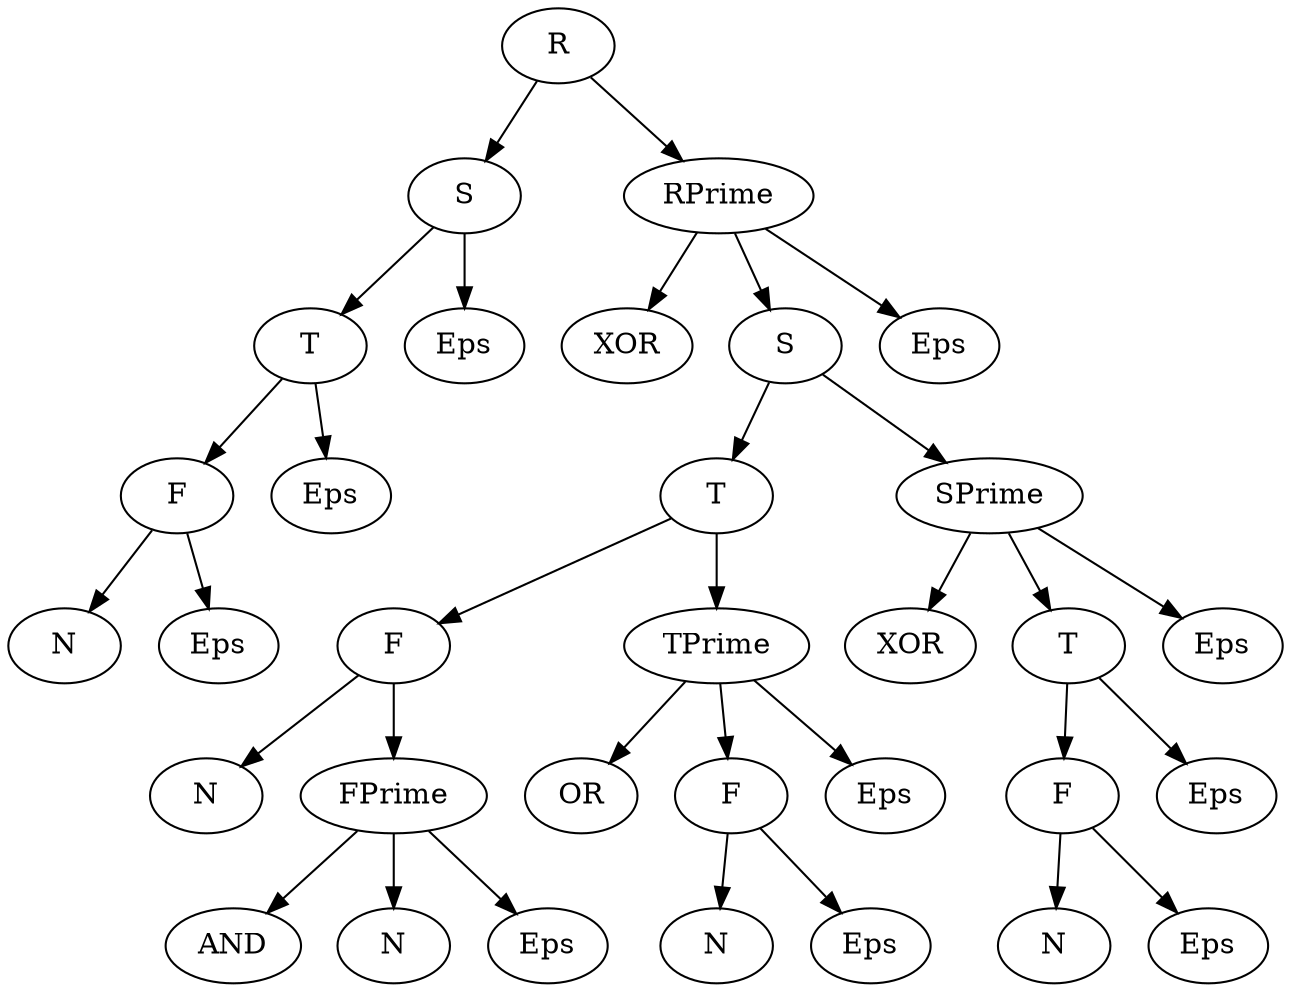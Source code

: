 digraph {	0[label = R]
	1[label = S]
	0 -> 1
	2[label = T]
	1 -> 2
	3[label = F]
	2 -> 3
	4[label = N]
	3 -> 4
	5[label = Eps]
	3 -> 5
	6[label = Eps]
	2 -> 6
	7[label = Eps]
	1 -> 7
	8[label = RPrime]
	0 -> 8
	9[label = XOR]
	8 -> 9
	10[label = S]
	8 -> 10
	11[label = T]
	10 -> 11
	12[label = F]
	11 -> 12
	13[label = N]
	12 -> 13
	14[label = FPrime]
	12 -> 14
	15[label = AND]
	14 -> 15
	16[label = N]
	14 -> 16
	17[label = Eps]
	14 -> 17
	18[label = TPrime]
	11 -> 18
	19[label = OR]
	18 -> 19
	20[label = F]
	18 -> 20
	21[label = N]
	20 -> 21
	22[label = Eps]
	20 -> 22
	23[label = Eps]
	18 -> 23
	24[label = SPrime]
	10 -> 24
	25[label = XOR]
	24 -> 25
	26[label = T]
	24 -> 26
	27[label = F]
	26 -> 27
	28[label = N]
	27 -> 28
	29[label = Eps]
	27 -> 29
	30[label = Eps]
	26 -> 30
	31[label = Eps]
	24 -> 31
	32[label = Eps]
	8 -> 32
}